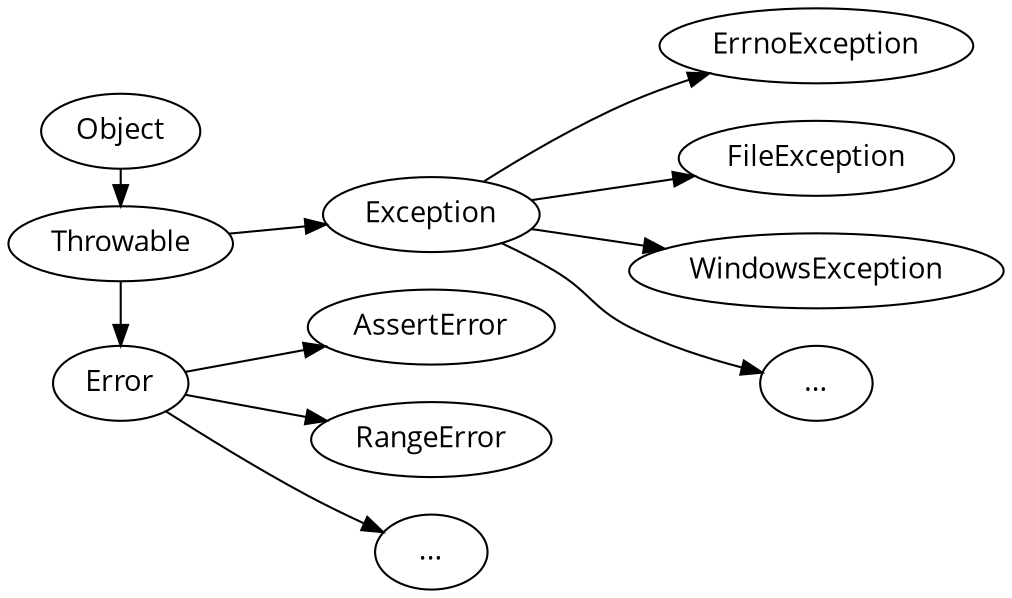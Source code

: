 digraph {
	rankdir = LR;
	node [ fontname = "Open Sans" ];
	Object -> Throwable
	Throwable -> Error
	Throwable -> Exception
	Error -> AssertError
	Error -> RangeError
	Error -> other1
	other1 [label="..."]
	Exception -> ErrnoException
	Exception -> FileException
	Exception -> WindowsException
	Exception -> other2
	other2 [label="..."]

	{rank=same Object Throwable Error}
}
